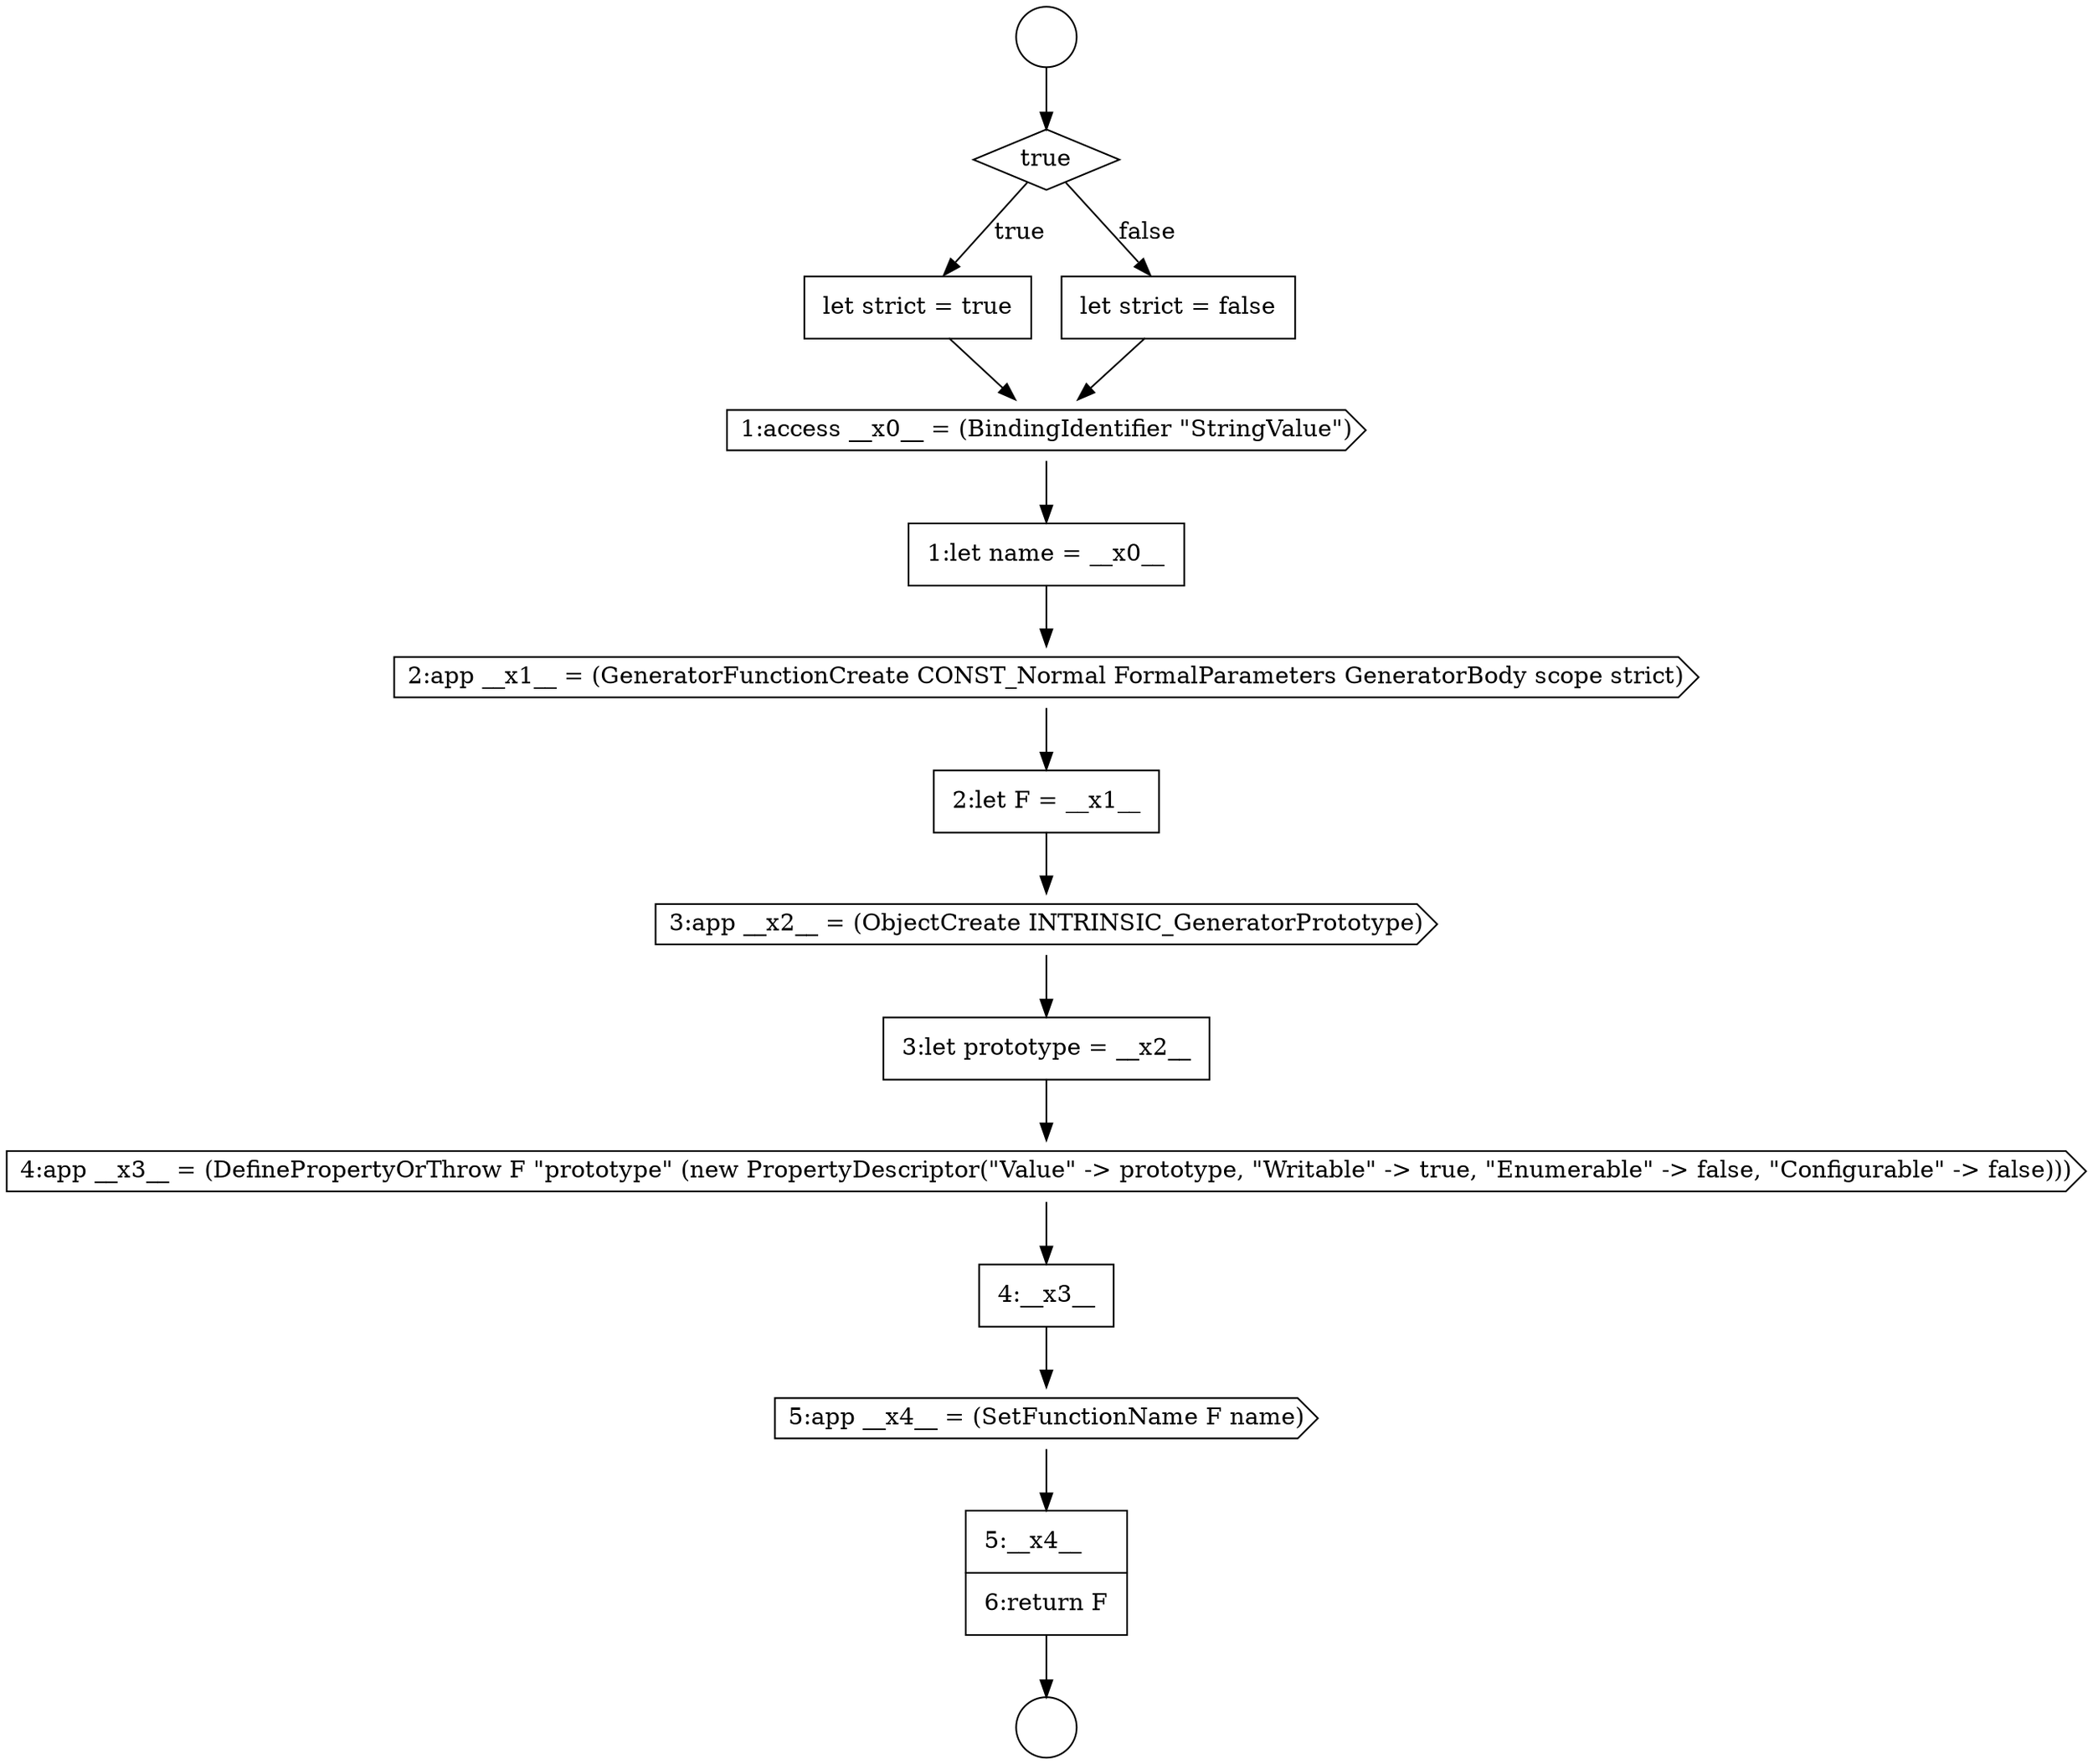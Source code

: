 digraph {
  node8563 [shape=none, margin=0, label=<<font color="black">
    <table border="0" cellborder="1" cellspacing="0" cellpadding="10">
      <tr><td align="left">let strict = true</td></tr>
    </table>
  </font>> color="black" fillcolor="white" style=filled]
  node8568 [shape=none, margin=0, label=<<font color="black">
    <table border="0" cellborder="1" cellspacing="0" cellpadding="10">
      <tr><td align="left">2:let F = __x1__</td></tr>
    </table>
  </font>> color="black" fillcolor="white" style=filled]
  node8571 [shape=cds, label=<<font color="black">4:app __x3__ = (DefinePropertyOrThrow F &quot;prototype&quot; (new PropertyDescriptor(&quot;Value&quot; -&gt; prototype, &quot;Writable&quot; -&gt; true, &quot;Enumerable&quot; -&gt; false, &quot;Configurable&quot; -&gt; false)))</font>> color="black" fillcolor="white" style=filled]
  node8566 [shape=none, margin=0, label=<<font color="black">
    <table border="0" cellborder="1" cellspacing="0" cellpadding="10">
      <tr><td align="left">1:let name = __x0__</td></tr>
    </table>
  </font>> color="black" fillcolor="white" style=filled]
  node8561 [shape=circle label=" " color="black" fillcolor="white" style=filled]
  node8569 [shape=cds, label=<<font color="black">3:app __x2__ = (ObjectCreate INTRINSIC_GeneratorPrototype)</font>> color="black" fillcolor="white" style=filled]
  node8574 [shape=none, margin=0, label=<<font color="black">
    <table border="0" cellborder="1" cellspacing="0" cellpadding="10">
      <tr><td align="left">5:__x4__</td></tr>
      <tr><td align="left">6:return F</td></tr>
    </table>
  </font>> color="black" fillcolor="white" style=filled]
  node8570 [shape=none, margin=0, label=<<font color="black">
    <table border="0" cellborder="1" cellspacing="0" cellpadding="10">
      <tr><td align="left">3:let prototype = __x2__</td></tr>
    </table>
  </font>> color="black" fillcolor="white" style=filled]
  node8562 [shape=diamond, label=<<font color="black">true</font>> color="black" fillcolor="white" style=filled]
  node8567 [shape=cds, label=<<font color="black">2:app __x1__ = (GeneratorFunctionCreate CONST_Normal FormalParameters GeneratorBody scope strict)</font>> color="black" fillcolor="white" style=filled]
  node8572 [shape=none, margin=0, label=<<font color="black">
    <table border="0" cellborder="1" cellspacing="0" cellpadding="10">
      <tr><td align="left">4:__x3__</td></tr>
    </table>
  </font>> color="black" fillcolor="white" style=filled]
  node8573 [shape=cds, label=<<font color="black">5:app __x4__ = (SetFunctionName F name)</font>> color="black" fillcolor="white" style=filled]
  node8560 [shape=circle label=" " color="black" fillcolor="white" style=filled]
  node8564 [shape=none, margin=0, label=<<font color="black">
    <table border="0" cellborder="1" cellspacing="0" cellpadding="10">
      <tr><td align="left">let strict = false</td></tr>
    </table>
  </font>> color="black" fillcolor="white" style=filled]
  node8565 [shape=cds, label=<<font color="black">1:access __x0__ = (BindingIdentifier &quot;StringValue&quot;)</font>> color="black" fillcolor="white" style=filled]
  node8573 -> node8574 [ color="black"]
  node8571 -> node8572 [ color="black"]
  node8565 -> node8566 [ color="black"]
  node8574 -> node8561 [ color="black"]
  node8572 -> node8573 [ color="black"]
  node8563 -> node8565 [ color="black"]
  node8564 -> node8565 [ color="black"]
  node8567 -> node8568 [ color="black"]
  node8566 -> node8567 [ color="black"]
  node8560 -> node8562 [ color="black"]
  node8562 -> node8563 [label=<<font color="black">true</font>> color="black"]
  node8562 -> node8564 [label=<<font color="black">false</font>> color="black"]
  node8568 -> node8569 [ color="black"]
  node8570 -> node8571 [ color="black"]
  node8569 -> node8570 [ color="black"]
}
